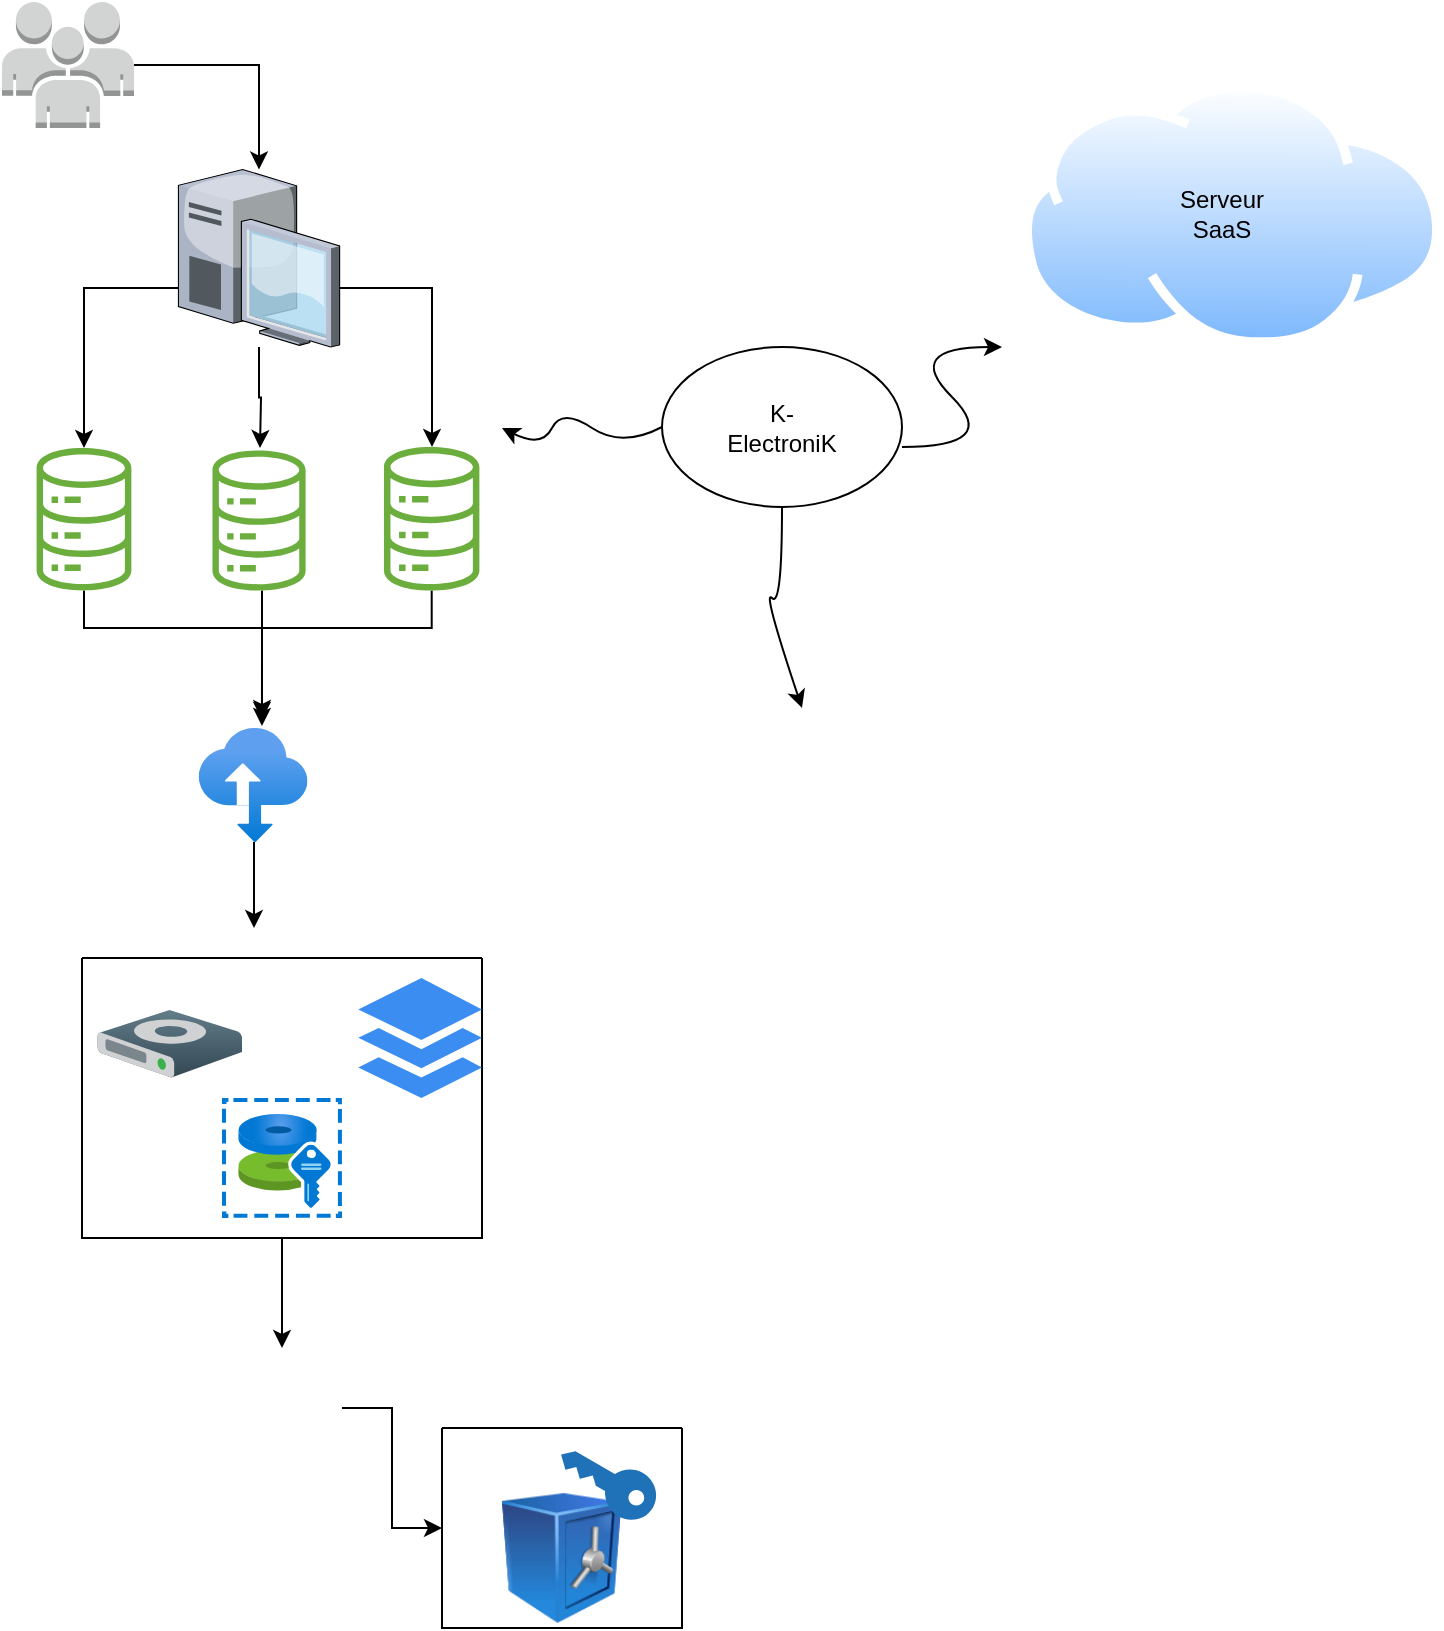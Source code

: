 <mxfile version="15.5.2" type="github">
  <diagram id="4rU8gYA564SKTLNEH4Lg" name="Page-1">
    <mxGraphModel dx="782" dy="364" grid="1" gridSize="10" guides="1" tooltips="1" connect="1" arrows="1" fold="1" page="1" pageScale="1" pageWidth="827" pageHeight="1169" math="0" shadow="0">
      <root>
        <mxCell id="0" />
        <mxCell id="1" parent="0" />
        <mxCell id="SYhHrqKnr2Nzoqkczw36-33" style="edgeStyle=orthogonalEdgeStyle;rounded=0;orthogonalLoop=1;jettySize=auto;html=1;" edge="1" parent="1" source="SYhHrqKnr2Nzoqkczw36-3" target="SYhHrqKnr2Nzoqkczw36-16">
          <mxGeometry relative="1" as="geometry" />
        </mxCell>
        <mxCell id="SYhHrqKnr2Nzoqkczw36-3" value="" style="outlineConnect=0;dashed=0;verticalLabelPosition=bottom;verticalAlign=top;align=center;html=1;shape=mxgraph.aws3.users;fillColor=#D2D3D3;gradientColor=none;" vertex="1" parent="1">
          <mxGeometry x="30" y="37" width="66" height="63" as="geometry" />
        </mxCell>
        <mxCell id="SYhHrqKnr2Nzoqkczw36-28" style="edgeStyle=orthogonalEdgeStyle;rounded=0;orthogonalLoop=1;jettySize=auto;html=1;entryX=0.582;entryY=-0.07;entryDx=0;entryDy=0;entryPerimeter=0;" edge="1" parent="1" source="SYhHrqKnr2Nzoqkczw36-8" target="SYhHrqKnr2Nzoqkczw36-18">
          <mxGeometry relative="1" as="geometry">
            <Array as="points">
              <mxPoint x="71" y="350" />
              <mxPoint x="160" y="350" />
            </Array>
          </mxGeometry>
        </mxCell>
        <mxCell id="SYhHrqKnr2Nzoqkczw36-8" value="" style="sketch=0;outlineConnect=0;fontColor=#232F3E;gradientColor=none;fillColor=#6CAE3E;strokeColor=none;dashed=0;verticalLabelPosition=bottom;verticalAlign=top;align=center;html=1;fontSize=12;fontStyle=0;aspect=fixed;pointerEvents=1;shape=mxgraph.aws4.iot_analytics_data_store;" vertex="1" parent="1">
          <mxGeometry x="46.33" y="260" width="49.32" height="71.25" as="geometry" />
        </mxCell>
        <mxCell id="SYhHrqKnr2Nzoqkczw36-26" style="edgeStyle=orthogonalEdgeStyle;rounded=0;orthogonalLoop=1;jettySize=auto;html=1;entryX=0.582;entryY=-0.018;entryDx=0;entryDy=0;entryPerimeter=0;" edge="1" parent="1" source="SYhHrqKnr2Nzoqkczw36-9" target="SYhHrqKnr2Nzoqkczw36-18">
          <mxGeometry relative="1" as="geometry">
            <Array as="points">
              <mxPoint x="160" y="360" />
              <mxPoint x="160" y="360" />
            </Array>
          </mxGeometry>
        </mxCell>
        <mxCell id="SYhHrqKnr2Nzoqkczw36-9" value="" style="sketch=0;outlineConnect=0;fontColor=#232F3E;gradientColor=none;fillColor=#6CAE3E;strokeColor=none;dashed=0;verticalLabelPosition=bottom;verticalAlign=top;align=center;html=1;fontSize=12;fontStyle=0;aspect=fixed;pointerEvents=1;shape=mxgraph.aws4.iot_analytics_data_store;" vertex="1" parent="1">
          <mxGeometry x="134.29" y="261.25" width="48.46" height="70" as="geometry" />
        </mxCell>
        <mxCell id="SYhHrqKnr2Nzoqkczw36-24" style="edgeStyle=orthogonalEdgeStyle;rounded=0;orthogonalLoop=1;jettySize=auto;html=1;" edge="1" parent="1" source="SYhHrqKnr2Nzoqkczw36-10">
          <mxGeometry relative="1" as="geometry">
            <mxPoint x="160" y="395" as="targetPoint" />
            <Array as="points">
              <mxPoint x="245" y="350" />
              <mxPoint x="160" y="350" />
            </Array>
          </mxGeometry>
        </mxCell>
        <mxCell id="SYhHrqKnr2Nzoqkczw36-10" value="" style="sketch=0;outlineConnect=0;fontColor=#232F3E;gradientColor=none;fillColor=#6CAE3E;strokeColor=none;dashed=0;verticalLabelPosition=bottom;verticalAlign=top;align=center;html=1;fontSize=12;fontStyle=0;aspect=fixed;pointerEvents=1;shape=mxgraph.aws4.iot_analytics_data_store;" vertex="1" parent="1">
          <mxGeometry x="220.0" y="259.5" width="49.67" height="71.75" as="geometry" />
        </mxCell>
        <mxCell id="SYhHrqKnr2Nzoqkczw36-30" style="edgeStyle=orthogonalEdgeStyle;rounded=0;orthogonalLoop=1;jettySize=auto;html=1;" edge="1" parent="1" source="SYhHrqKnr2Nzoqkczw36-16">
          <mxGeometry relative="1" as="geometry">
            <mxPoint x="159" y="260" as="targetPoint" />
          </mxGeometry>
        </mxCell>
        <mxCell id="SYhHrqKnr2Nzoqkczw36-31" style="edgeStyle=orthogonalEdgeStyle;rounded=0;orthogonalLoop=1;jettySize=auto;html=1;" edge="1" parent="1" source="SYhHrqKnr2Nzoqkczw36-16" target="SYhHrqKnr2Nzoqkczw36-10">
          <mxGeometry relative="1" as="geometry">
            <Array as="points">
              <mxPoint x="245" y="180" />
            </Array>
          </mxGeometry>
        </mxCell>
        <mxCell id="SYhHrqKnr2Nzoqkczw36-32" style="edgeStyle=orthogonalEdgeStyle;rounded=0;orthogonalLoop=1;jettySize=auto;html=1;" edge="1" parent="1" source="SYhHrqKnr2Nzoqkczw36-16" target="SYhHrqKnr2Nzoqkczw36-8">
          <mxGeometry relative="1" as="geometry">
            <Array as="points">
              <mxPoint x="71" y="180" />
            </Array>
          </mxGeometry>
        </mxCell>
        <mxCell id="SYhHrqKnr2Nzoqkczw36-16" value="" style="verticalLabelPosition=bottom;sketch=0;aspect=fixed;html=1;verticalAlign=top;strokeColor=none;align=center;outlineConnect=0;shape=mxgraph.citrix.desktop;" vertex="1" parent="1">
          <mxGeometry x="118.22" y="120.75" width="80.6" height="88.75" as="geometry" />
        </mxCell>
        <mxCell id="SYhHrqKnr2Nzoqkczw36-42" style="edgeStyle=orthogonalEdgeStyle;rounded=0;orthogonalLoop=1;jettySize=auto;html=1;" edge="1" parent="1" source="SYhHrqKnr2Nzoqkczw36-18">
          <mxGeometry relative="1" as="geometry">
            <mxPoint x="156" y="500" as="targetPoint" />
            <Array as="points">
              <mxPoint x="156" y="480" />
            </Array>
          </mxGeometry>
        </mxCell>
        <mxCell id="SYhHrqKnr2Nzoqkczw36-18" value="" style="aspect=fixed;html=1;points=[];align=center;image;fontSize=12;image=img/lib/azure2/storage/Import_Export_Jobs.svg;" vertex="1" parent="1">
          <mxGeometry x="128.3" y="400" width="54.45" height="57" as="geometry" />
        </mxCell>
        <mxCell id="SYhHrqKnr2Nzoqkczw36-35" value="" style="aspect=fixed;perimeter=ellipsePerimeter;html=1;align=center;shadow=0;dashed=0;spacingTop=3;image;image=img/lib/active_directory/internet_cloud.svg;" vertex="1" parent="1">
          <mxGeometry x="540" y="77.2" width="210" height="132.3" as="geometry" />
        </mxCell>
        <mxCell id="SYhHrqKnr2Nzoqkczw36-37" value="Serveur SaaS" style="text;html=1;strokeColor=none;fillColor=none;align=center;verticalAlign=middle;whiteSpace=wrap;rounded=0;" vertex="1" parent="1">
          <mxGeometry x="610" y="128.35" width="60" height="30" as="geometry" />
        </mxCell>
        <mxCell id="SYhHrqKnr2Nzoqkczw36-50" style="edgeStyle=orthogonalEdgeStyle;rounded=0;orthogonalLoop=1;jettySize=auto;html=1;" edge="1" parent="1" source="SYhHrqKnr2Nzoqkczw36-43" target="SYhHrqKnr2Nzoqkczw36-49">
          <mxGeometry relative="1" as="geometry" />
        </mxCell>
        <mxCell id="SYhHrqKnr2Nzoqkczw36-43" value="" style="swimlane;startSize=0;" vertex="1" parent="1">
          <mxGeometry x="70" y="515" width="200" height="140" as="geometry">
            <mxRectangle x="70" y="515" width="50" height="40" as="alternateBounds" />
          </mxGeometry>
        </mxCell>
        <mxCell id="SYhHrqKnr2Nzoqkczw36-40" value="" style="shadow=0;dashed=0;html=1;labelPosition=center;verticalLabelPosition=bottom;verticalAlign=top;align=center;outlineConnect=0;shape=mxgraph.veeam.3d.hard_drive;fillColor=#637D8A;gradientColor=#324752;strokeColor=none;" vertex="1" parent="SYhHrqKnr2Nzoqkczw36-43">
          <mxGeometry x="7.78" y="26" width="72.22" height="34" as="geometry" />
        </mxCell>
        <mxCell id="SYhHrqKnr2Nzoqkczw36-39" value="" style="aspect=fixed;html=1;points=[];align=center;image;fontSize=12;image=img/lib/azure2/compute/Disk_Encryption_Sets.svg;" vertex="1" parent="SYhHrqKnr2Nzoqkczw36-43">
          <mxGeometry x="70" y="70" width="60" height="60" as="geometry" />
        </mxCell>
        <mxCell id="SYhHrqKnr2Nzoqkczw36-44" value="" style="sketch=0;html=1;aspect=fixed;strokeColor=none;shadow=0;align=center;verticalAlign=top;fillColor=#3B8DF1;shape=mxgraph.gcp2.files" vertex="1" parent="SYhHrqKnr2Nzoqkczw36-43">
          <mxGeometry x="138.14" y="10" width="61.86" height="60" as="geometry" />
        </mxCell>
        <mxCell id="SYhHrqKnr2Nzoqkczw36-55" style="edgeStyle=orthogonalEdgeStyle;rounded=0;orthogonalLoop=1;jettySize=auto;html=1;" edge="1" parent="1" source="SYhHrqKnr2Nzoqkczw36-49" target="SYhHrqKnr2Nzoqkczw36-54">
          <mxGeometry relative="1" as="geometry" />
        </mxCell>
        <mxCell id="SYhHrqKnr2Nzoqkczw36-49" value="" style="shape=image;html=1;verticalAlign=top;verticalLabelPosition=bottom;labelBackgroundColor=#ffffff;imageAspect=0;aspect=fixed;image=https://cdn1.iconfinder.com/data/icons/actnia-ecommerce-delivery/24/delivery-in-128.png" vertex="1" parent="1">
          <mxGeometry x="140" y="710" width="60" height="60" as="geometry" />
        </mxCell>
        <mxCell id="SYhHrqKnr2Nzoqkczw36-54" value="" style="swimlane;startSize=0;" vertex="1" parent="1">
          <mxGeometry x="250" y="750" width="120" height="100" as="geometry">
            <mxRectangle x="270" y="680" width="50" height="40" as="alternateBounds" />
          </mxGeometry>
        </mxCell>
        <mxCell id="SYhHrqKnr2Nzoqkczw36-53" value="" style="image;html=1;image=img/lib/clip_art/finance/Safe_128x128.png" vertex="1" parent="SYhHrqKnr2Nzoqkczw36-54">
          <mxGeometry x="30" y="30" width="60" height="70" as="geometry" />
        </mxCell>
        <mxCell id="SYhHrqKnr2Nzoqkczw36-58" value="" style="sketch=0;pointerEvents=1;shadow=0;dashed=0;html=1;strokeColor=none;labelPosition=center;verticalLabelPosition=bottom;verticalAlign=top;outlineConnect=0;align=center;shape=mxgraph.office.security.key_permissions;fillColor=#2072B8;rotation=120;" vertex="1" parent="SYhHrqKnr2Nzoqkczw36-54">
          <mxGeometry x="70" width="25" height="53" as="geometry" />
        </mxCell>
        <mxCell id="SYhHrqKnr2Nzoqkczw36-59" value="" style="ellipse;whiteSpace=wrap;html=1;" vertex="1" parent="1">
          <mxGeometry x="360" y="209.5" width="120" height="80" as="geometry" />
        </mxCell>
        <mxCell id="SYhHrqKnr2Nzoqkczw36-60" value="K-ElectroniK" style="text;html=1;strokeColor=none;fillColor=none;align=center;verticalAlign=middle;whiteSpace=wrap;rounded=0;" vertex="1" parent="1">
          <mxGeometry x="390" y="235" width="60" height="30" as="geometry" />
        </mxCell>
        <mxCell id="SYhHrqKnr2Nzoqkczw36-62" value="" style="curved=1;endArrow=classic;html=1;rounded=0;exitX=0;exitY=0.5;exitDx=0;exitDy=0;" edge="1" parent="1" source="SYhHrqKnr2Nzoqkczw36-59">
          <mxGeometry width="50" height="50" relative="1" as="geometry">
            <mxPoint x="430" y="330" as="sourcePoint" />
            <mxPoint x="280" y="250" as="targetPoint" />
            <Array as="points">
              <mxPoint x="340" y="260" />
              <mxPoint x="310" y="240" />
              <mxPoint x="300" y="260" />
            </Array>
          </mxGeometry>
        </mxCell>
        <mxCell id="SYhHrqKnr2Nzoqkczw36-63" value="" style="curved=1;endArrow=classic;html=1;rounded=0;" edge="1" parent="1">
          <mxGeometry width="50" height="50" relative="1" as="geometry">
            <mxPoint x="480" y="259.5" as="sourcePoint" />
            <mxPoint x="530" y="209.5" as="targetPoint" />
            <Array as="points">
              <mxPoint x="530" y="259.5" />
              <mxPoint x="480" y="209.5" />
            </Array>
          </mxGeometry>
        </mxCell>
        <mxCell id="SYhHrqKnr2Nzoqkczw36-64" value="" style="curved=1;endArrow=classic;html=1;rounded=0;exitX=0.5;exitY=1;exitDx=0;exitDy=0;" edge="1" parent="1" source="SYhHrqKnr2Nzoqkczw36-59">
          <mxGeometry width="50" height="50" relative="1" as="geometry">
            <mxPoint x="460" y="380" as="sourcePoint" />
            <mxPoint x="430" y="390" as="targetPoint" />
            <Array as="points">
              <mxPoint x="420" y="340" />
              <mxPoint x="410" y="330" />
            </Array>
          </mxGeometry>
        </mxCell>
      </root>
    </mxGraphModel>
  </diagram>
</mxfile>

